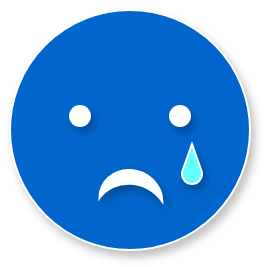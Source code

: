 <mxfile version="14.4.7" type="github">
  <diagram id="pFBY5_kpnwXTN5B2f9tC" name="Page-1">
    <mxGraphModel dx="946" dy="589" grid="1" gridSize="10" guides="1" tooltips="1" connect="1" arrows="1" fold="1" page="1" pageScale="1" pageWidth="850" pageHeight="1100" math="0" shadow="0">
      <root>
        <mxCell id="0" />
        <mxCell id="1" parent="0" />
        <mxCell id="zuAVe0Jq6Ppcv41D3II_-1" value="" style="ellipse;whiteSpace=wrap;html=1;aspect=fixed;fillColor=#0066CC;strokeColor=#FFFFFF;shadow=1;" vertex="1" parent="1">
          <mxGeometry x="70" y="40" width="120" height="120" as="geometry" />
        </mxCell>
        <mxCell id="zuAVe0Jq6Ppcv41D3II_-2" value="" style="ellipse;whiteSpace=wrap;html=1;aspect=fixed;shadow=1;strokeColor=#FFFFFF;fillColor=#FFFFFF;" vertex="1" parent="1">
          <mxGeometry x="100" y="88" width="10" height="10" as="geometry" />
        </mxCell>
        <mxCell id="zuAVe0Jq6Ppcv41D3II_-3" value="" style="ellipse;whiteSpace=wrap;html=1;aspect=fixed;shadow=1;strokeColor=#FFFFFF;fillColor=#FFFFFF;" vertex="1" parent="1">
          <mxGeometry x="150" y="88" width="10" height="10" as="geometry" />
        </mxCell>
        <mxCell id="zuAVe0Jq6Ppcv41D3II_-7" value="" style="verticalLabelPosition=bottom;verticalAlign=top;html=1;shape=mxgraph.basic.moon;shadow=1;strokeColor=#FFFFFF;fillColor=#FFFFFF;rotation=115;" vertex="1" parent="1">
          <mxGeometry x="119.82" y="112.9" width="22.66" height="32.76" as="geometry" />
        </mxCell>
        <mxCell id="zuAVe0Jq6Ppcv41D3II_-8" value="" style="verticalLabelPosition=bottom;verticalAlign=top;html=1;shape=mxgraph.basic.drop;shadow=1;strokeColor=#FFFFFF;fillColor=#66FFFF;" vertex="1" parent="1">
          <mxGeometry x="156" y="107" width="10" height="20" as="geometry" />
        </mxCell>
      </root>
    </mxGraphModel>
  </diagram>
</mxfile>
